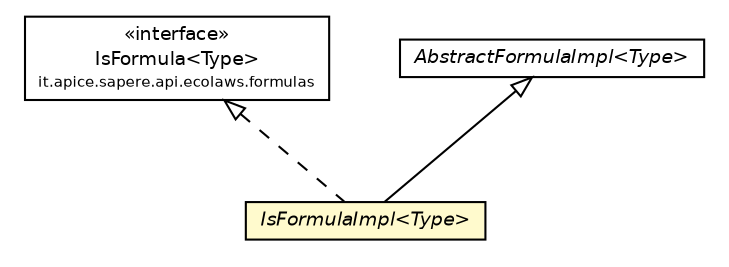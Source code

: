#!/usr/local/bin/dot
#
# Class diagram 
# Generated by UmlGraph version 4.4 (http://www.spinellis.gr/sw/umlgraph)
#

digraph G {
	edge [fontname="Helvetica",fontsize=10,labelfontname="Helvetica",labelfontsize=10];
	node [fontname="Helvetica",fontsize=10,shape=plaintext];
	// it.apice.sapere.api.ecolaws.formulas.IsFormula<Type>
	c53753 [label=<<table border="0" cellborder="1" cellspacing="0" cellpadding="2" port="p" href="../IsFormula.html">
		<tr><td><table border="0" cellspacing="0" cellpadding="1">
			<tr><td> &laquo;interface&raquo; </td></tr>
			<tr><td> IsFormula&lt;Type&gt; </td></tr>
			<tr><td><font point-size="7.0"> it.apice.sapere.api.ecolaws.formulas </font></td></tr>
		</table></td></tr>
		</table>>, fontname="Helvetica", fontcolor="black", fontsize=9.0];
	// it.apice.sapere.api.ecolaws.formulas.impl.IsFormulaImpl<Type>
	c53850 [label=<<table border="0" cellborder="1" cellspacing="0" cellpadding="2" port="p" bgcolor="lemonChiffon" href="./IsFormulaImpl.html">
		<tr><td><table border="0" cellspacing="0" cellpadding="1">
			<tr><td><font face="Helvetica-Oblique"> IsFormulaImpl&lt;Type&gt; </font></td></tr>
		</table></td></tr>
		</table>>, fontname="Helvetica", fontcolor="black", fontsize=9.0];
	//it.apice.sapere.api.ecolaws.formulas.impl.IsFormulaImpl<Type> extends it.apice.sapere.api.ecolaws.formulas.impl.AbstractFormulaImpl<Type>
	c53981:p -> c53850:p [dir=back,arrowtail=empty];
	//it.apice.sapere.api.ecolaws.formulas.impl.IsFormulaImpl<Type> implements it.apice.sapere.api.ecolaws.formulas.IsFormula<Type>
	c53753:p -> c53850:p [dir=back,arrowtail=empty,style=dashed];
	// it.apice.sapere.api.ecolaws.formulas.impl.AbstractFormulaImpl<Type>
	c53981 [label=<<table border="0" cellborder="1" cellspacing="0" cellpadding="2" port="p" href="http://java.sun.com/j2se/1.4.2/docs/api/it/apice/sapere/api/ecolaws/formulas/impl/AbstractFormulaImpl.html">
		<tr><td><table border="0" cellspacing="0" cellpadding="1">
			<tr><td><font face="Helvetica-Oblique"> AbstractFormulaImpl&lt;Type&gt; </font></td></tr>
		</table></td></tr>
		</table>>, fontname="Helvetica", fontcolor="black", fontsize=9.0];
}

